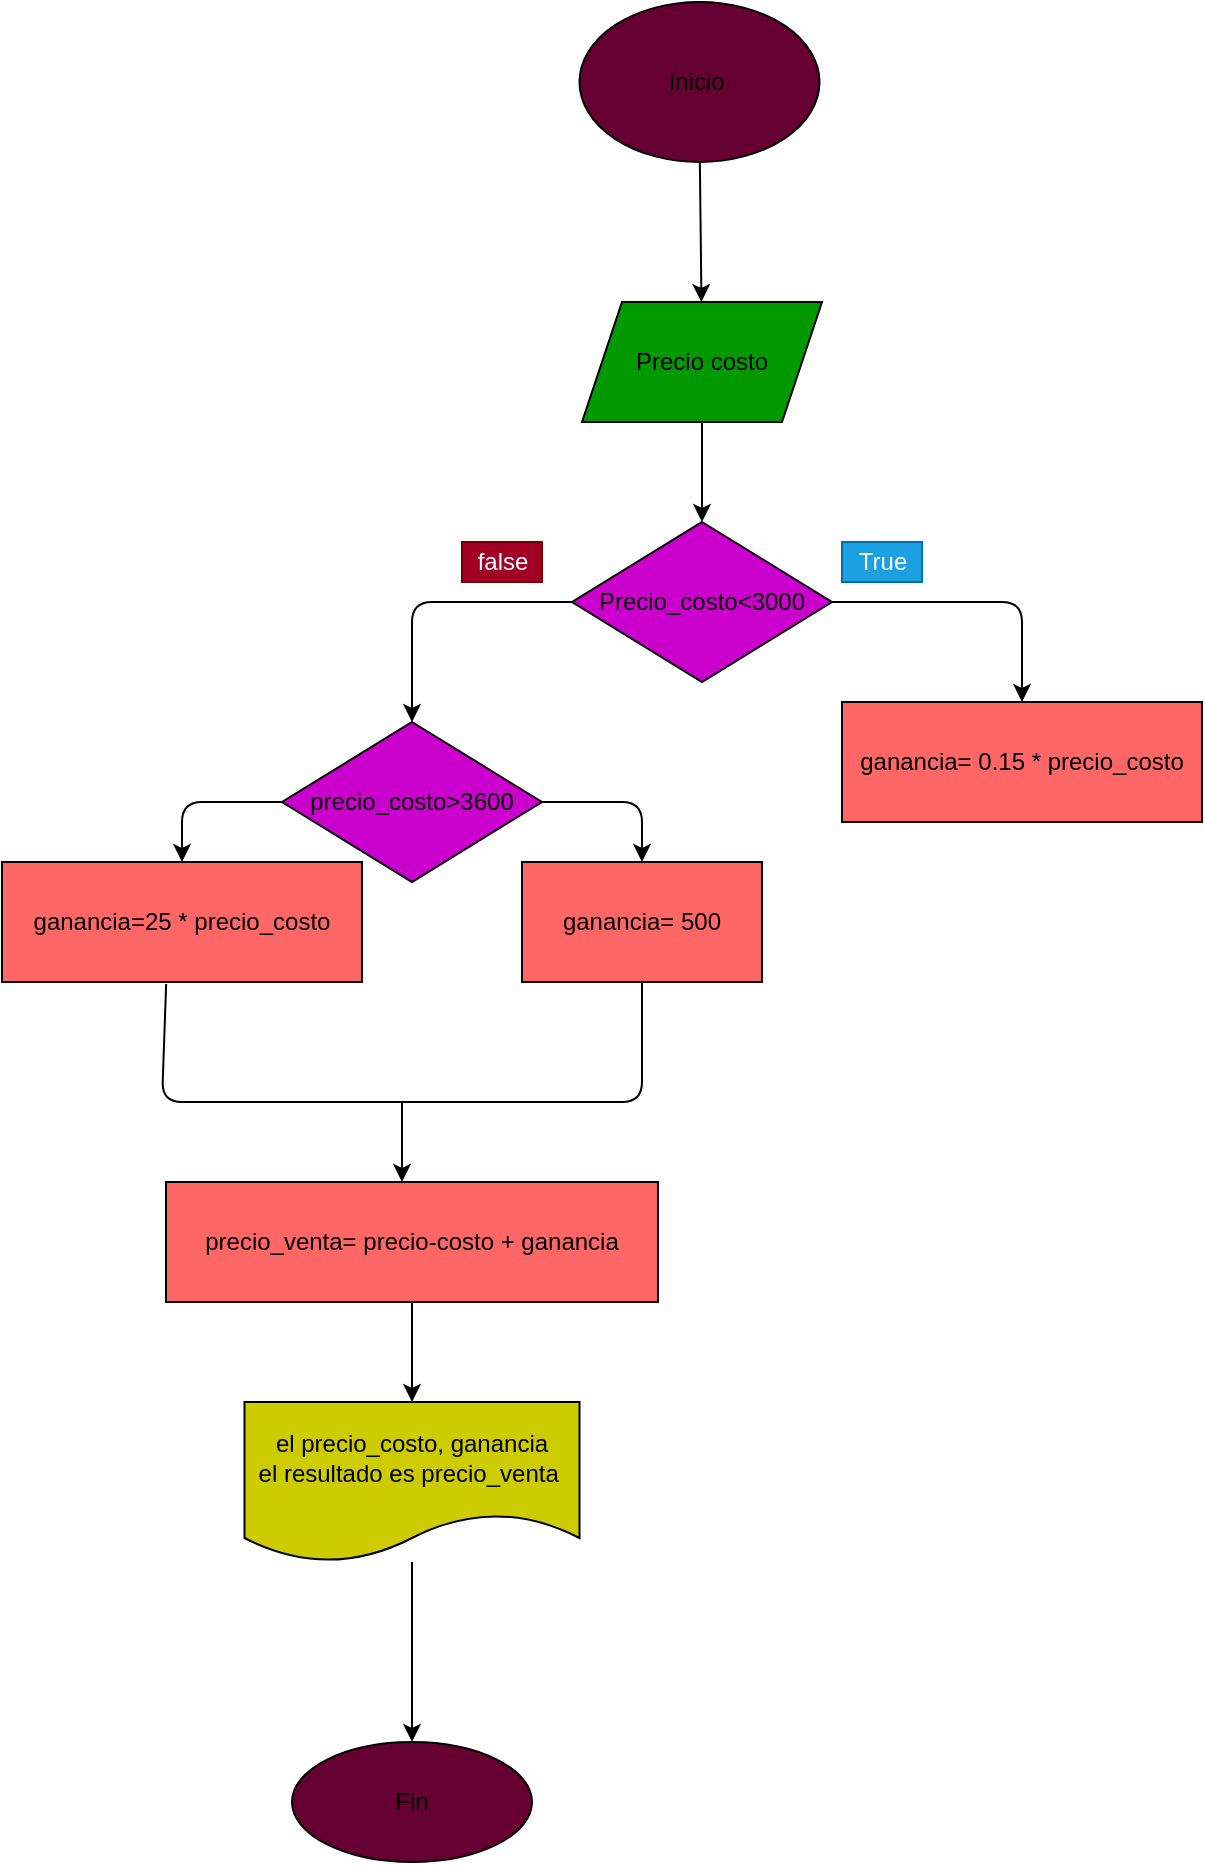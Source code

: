 <mxfile>
    <diagram id="L_PfIEyw9iS6RPW262Wf" name="Página-1">
        <mxGraphModel dx="650" dy="409" grid="1" gridSize="10" guides="1" tooltips="1" connect="1" arrows="1" fold="1" page="1" pageScale="1" pageWidth="827" pageHeight="1169" math="0" shadow="0">
            <root>
                <mxCell id="0"/>
                <mxCell id="1" parent="0"/>
                <mxCell id="4" value="" style="edgeStyle=none;html=1;" edge="1" parent="1" source="2" target="3">
                    <mxGeometry relative="1" as="geometry"/>
                </mxCell>
                <mxCell id="2" value="Inicio&amp;nbsp;" style="ellipse;whiteSpace=wrap;html=1;fillColor=#660033;" vertex="1" parent="1">
                    <mxGeometry x="448.75" y="10" width="120" height="80" as="geometry"/>
                </mxCell>
                <mxCell id="6" style="edgeStyle=none;html=1;exitX=0.5;exitY=1;exitDx=0;exitDy=0;" edge="1" parent="1" source="3" target="5">
                    <mxGeometry relative="1" as="geometry"/>
                </mxCell>
                <mxCell id="3" value="Precio costo" style="shape=parallelogram;perimeter=parallelogramPerimeter;whiteSpace=wrap;html=1;fixedSize=1;fillColor=#009900;" vertex="1" parent="1">
                    <mxGeometry x="450" y="160" width="120" height="60" as="geometry"/>
                </mxCell>
                <mxCell id="7" style="edgeStyle=none;html=1;exitX=1;exitY=0.5;exitDx=0;exitDy=0;entryX=0.5;entryY=0;entryDx=0;entryDy=0;" edge="1" parent="1" source="5" target="12">
                    <mxGeometry relative="1" as="geometry">
                        <mxPoint x="520" y="400" as="targetPoint"/>
                        <Array as="points">
                            <mxPoint x="670" y="310"/>
                        </Array>
                    </mxGeometry>
                </mxCell>
                <mxCell id="8" style="edgeStyle=none;html=1;exitX=0;exitY=0.5;exitDx=0;exitDy=0;entryX=0.5;entryY=0;entryDx=0;entryDy=0;" edge="1" parent="1" source="5" target="11">
                    <mxGeometry relative="1" as="geometry">
                        <mxPoint x="120" y="400" as="targetPoint"/>
                        <Array as="points">
                            <mxPoint x="365" y="310"/>
                        </Array>
                    </mxGeometry>
                </mxCell>
                <mxCell id="5" value="Precio_costo&amp;lt;3000" style="rhombus;whiteSpace=wrap;html=1;fillColor=#CC00CC;" vertex="1" parent="1">
                    <mxGeometry x="445" y="270" width="130" height="80" as="geometry"/>
                </mxCell>
                <mxCell id="9" value="false" style="text;html=1;align=center;verticalAlign=middle;resizable=0;points=[];autosize=1;strokeColor=#6F0000;fillColor=#a20025;fontColor=#ffffff;" vertex="1" parent="1">
                    <mxGeometry x="390" y="280" width="40" height="20" as="geometry"/>
                </mxCell>
                <mxCell id="10" value="True" style="text;html=1;align=center;verticalAlign=middle;resizable=0;points=[];autosize=1;strokeColor=#006EAF;fillColor=#1ba1e2;fontColor=#ffffff;" vertex="1" parent="1">
                    <mxGeometry x="580" y="280" width="40" height="20" as="geometry"/>
                </mxCell>
                <mxCell id="14" style="edgeStyle=none;html=1;exitX=1;exitY=0.5;exitDx=0;exitDy=0;" edge="1" parent="1" source="11">
                    <mxGeometry relative="1" as="geometry">
                        <mxPoint x="480" y="440" as="targetPoint"/>
                        <Array as="points">
                            <mxPoint x="480" y="410"/>
                        </Array>
                    </mxGeometry>
                </mxCell>
                <mxCell id="15" style="edgeStyle=none;html=1;exitX=0;exitY=0.5;exitDx=0;exitDy=0;" edge="1" parent="1" source="11">
                    <mxGeometry relative="1" as="geometry">
                        <mxPoint x="250" y="440" as="targetPoint"/>
                        <Array as="points">
                            <mxPoint x="250" y="410"/>
                        </Array>
                    </mxGeometry>
                </mxCell>
                <mxCell id="11" value="precio_costo&amp;gt;3600" style="rhombus;whiteSpace=wrap;html=1;fillColor=#CC00CC;" vertex="1" parent="1">
                    <mxGeometry x="300" y="370" width="130" height="80" as="geometry"/>
                </mxCell>
                <mxCell id="12" value="ganancia= 0.15 * precio_costo" style="rounded=0;whiteSpace=wrap;html=1;fillColor=#FF6666;" vertex="1" parent="1">
                    <mxGeometry x="580" y="360" width="180" height="60" as="geometry"/>
                </mxCell>
                <mxCell id="16" value="ganancia= 500" style="rounded=0;whiteSpace=wrap;html=1;fillColor=#FF6666;" vertex="1" parent="1">
                    <mxGeometry x="420" y="440" width="120" height="60" as="geometry"/>
                </mxCell>
                <mxCell id="17" value="ganancia=25 * precio_costo" style="rounded=0;whiteSpace=wrap;html=1;fillColor=#FF6666;" vertex="1" parent="1">
                    <mxGeometry x="160" y="440" width="180" height="60" as="geometry"/>
                </mxCell>
                <mxCell id="19" value="" style="endArrow=none;html=1;entryX=0.456;entryY=1.017;entryDx=0;entryDy=0;entryPerimeter=0;exitX=0.5;exitY=1;exitDx=0;exitDy=0;" edge="1" parent="1" source="16" target="17">
                    <mxGeometry width="50" height="50" relative="1" as="geometry">
                        <mxPoint x="220" y="560" as="sourcePoint"/>
                        <mxPoint x="270" y="510" as="targetPoint"/>
                        <Array as="points">
                            <mxPoint x="480" y="560"/>
                            <mxPoint x="240" y="560"/>
                        </Array>
                    </mxGeometry>
                </mxCell>
                <mxCell id="20" value="" style="endArrow=classic;html=1;" edge="1" parent="1">
                    <mxGeometry width="50" height="50" relative="1" as="geometry">
                        <mxPoint x="360" y="560" as="sourcePoint"/>
                        <mxPoint x="360" y="600" as="targetPoint"/>
                    </mxGeometry>
                </mxCell>
                <mxCell id="25" value="" style="edgeStyle=none;html=1;" edge="1" parent="1" source="22" target="24">
                    <mxGeometry relative="1" as="geometry"/>
                </mxCell>
                <mxCell id="22" value="precio_venta= precio-costo + ganancia" style="rounded=0;whiteSpace=wrap;html=1;fillColor=#FF6666;" vertex="1" parent="1">
                    <mxGeometry x="242" y="600" width="246" height="60" as="geometry"/>
                </mxCell>
                <mxCell id="30" value="" style="edgeStyle=none;html=1;" edge="1" parent="1" source="24" target="29">
                    <mxGeometry relative="1" as="geometry"/>
                </mxCell>
                <mxCell id="24" value="el precio_costo, ganancia&lt;br&gt;el resultado es precio_venta&amp;nbsp;" style="shape=document;whiteSpace=wrap;html=1;boundedLbl=1;rounded=0;fillColor=#CCCC00;" vertex="1" parent="1">
                    <mxGeometry x="281.25" y="710" width="167.5" height="80" as="geometry"/>
                </mxCell>
                <mxCell id="29" value="Fin" style="ellipse;whiteSpace=wrap;html=1;rounded=0;fillColor=#660033;" vertex="1" parent="1">
                    <mxGeometry x="305" y="880" width="120" height="60" as="geometry"/>
                </mxCell>
            </root>
        </mxGraphModel>
    </diagram>
</mxfile>